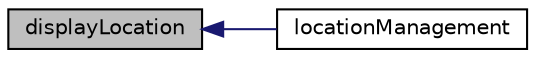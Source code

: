digraph "displayLocation"
{
  edge [fontname="Helvetica",fontsize="10",labelfontname="Helvetica",labelfontsize="10"];
  node [fontname="Helvetica",fontsize="10",shape=record];
  rankdir="LR";
  Node1 [label="displayLocation",height=0.2,width=0.4,color="black", fillcolor="grey75", style="filled", fontcolor="black"];
  Node1 -> Node2 [dir="back",color="midnightblue",fontsize="10",style="solid",fontname="Helvetica"];
  Node2 [label="locationManagement",height=0.2,width=0.4,color="black", fillcolor="white", style="filled",URL="$management_library_8php.html#a96b5155ce51bf5818301bb9cb21eae8a"];
}
